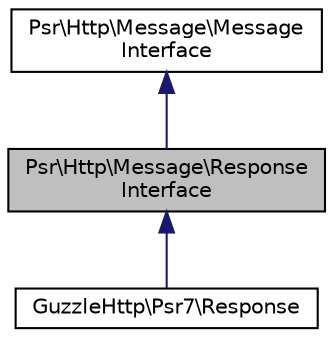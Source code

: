 digraph "Psr\Http\Message\ResponseInterface"
{
  edge [fontname="Helvetica",fontsize="10",labelfontname="Helvetica",labelfontsize="10"];
  node [fontname="Helvetica",fontsize="10",shape=record];
  Node0 [label="Psr\\Http\\Message\\Response\lInterface",height=0.2,width=0.4,color="black", fillcolor="grey75", style="filled", fontcolor="black"];
  Node1 -> Node0 [dir="back",color="midnightblue",fontsize="10",style="solid"];
  Node1 [label="Psr\\Http\\Message\\Message\lInterface",height=0.2,width=0.4,color="black", fillcolor="white", style="filled",URL="$interfacePsr_1_1Http_1_1Message_1_1MessageInterface.html"];
  Node0 -> Node2 [dir="back",color="midnightblue",fontsize="10",style="solid"];
  Node2 [label="GuzzleHttp\\Psr7\\Response",height=0.2,width=0.4,color="black", fillcolor="white", style="filled",URL="$classGuzzleHttp_1_1Psr7_1_1Response.html"];
}
